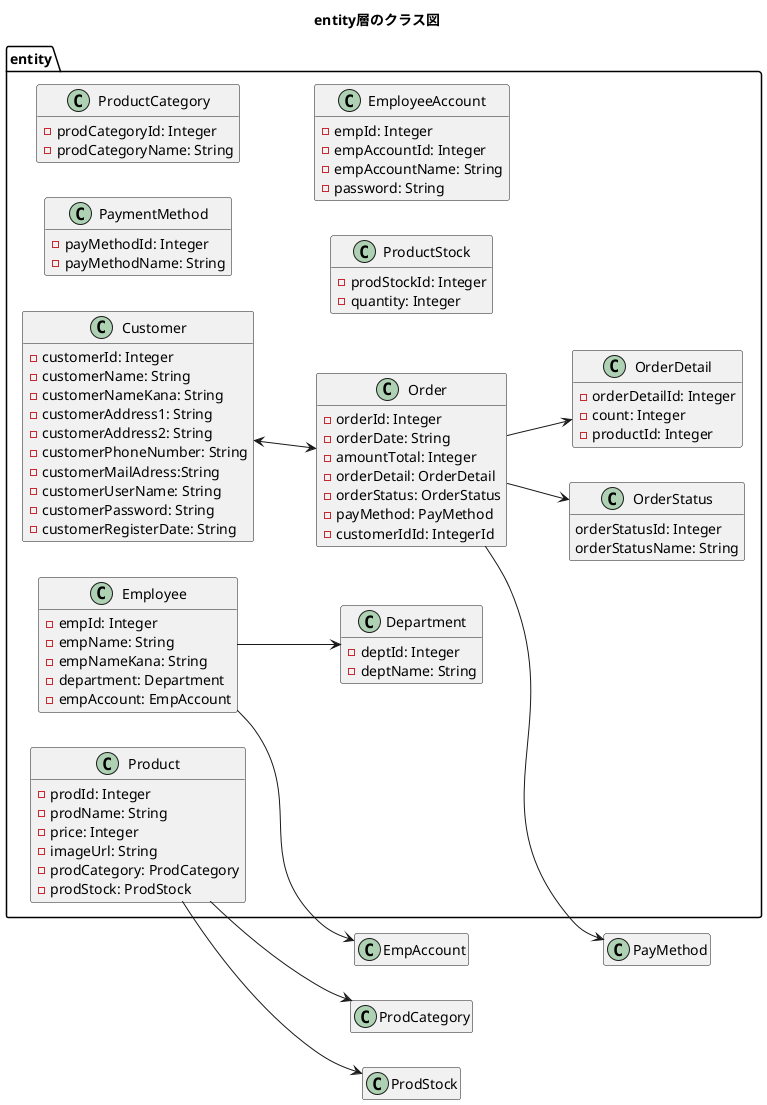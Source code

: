 @startuml
title entity層のクラス図
hide empty members
left to right direction

package entity{
    class Customer{
        -customerId: Integer
        -customerName: String
        -customerNameKana: String
        -customerAddress1: String
        -customerAddress2: String
        -customerPhoneNumber: String
        -customerMailAdress:String
        -customerUserName: String
        -customerPassword: String
        -customerRegisterDate: String
    }

    class Order{
        -orderId: Integer
        -orderDate: String
        -amountTotal: Integer
        -orderDetail: OrderDetail
        -orderStatus: OrderStatus
        -payMethod: PayMethod
        -customerIdId: IntegerId
    }

    class OrderDetail{
        -orderDetailId: Integer
        -count: Integer
        -productId: Integer
    }
    
    class PaymentMethod{
    	-payMethodId: Integer
    	-payMethodName: String
    }

    class OrderStatus{
        orderStatusId: Integer
        orderStatusName: String
    }

    class Product{
        -prodId: Integer
        -prodName: String
        -price: Integer
        -imageUrl: String
        -prodCategory: ProdCategory
        -prodStock: ProdStock
    }

    class ProductCategory{
        -prodCategoryId: Integer
        -prodCategoryName: String
    }

    class ProductStock{
        -prodStockId: Integer
        -quantity: Integer
    }

    class Employee{
        -empId: Integer
        -empName: String
        -empNameKana: String
        -department: Department
        -empAccount: EmpAccount
    }

    class Department{
        -deptId: Integer
        -deptName: String
    }

    class EmployeeAccount{
    	-empId: Integer
        -empAccountId: Integer
        -empAccountName: String
        -password: String
    }
}

Customer <--> Order
Order --> OrderStatus
Order --> OrderDetail
Order --> PayMethod
Product --> ProdStock
Product --> ProdCategory
Employee --> EmpAccount
Employee --> Department
@enduml